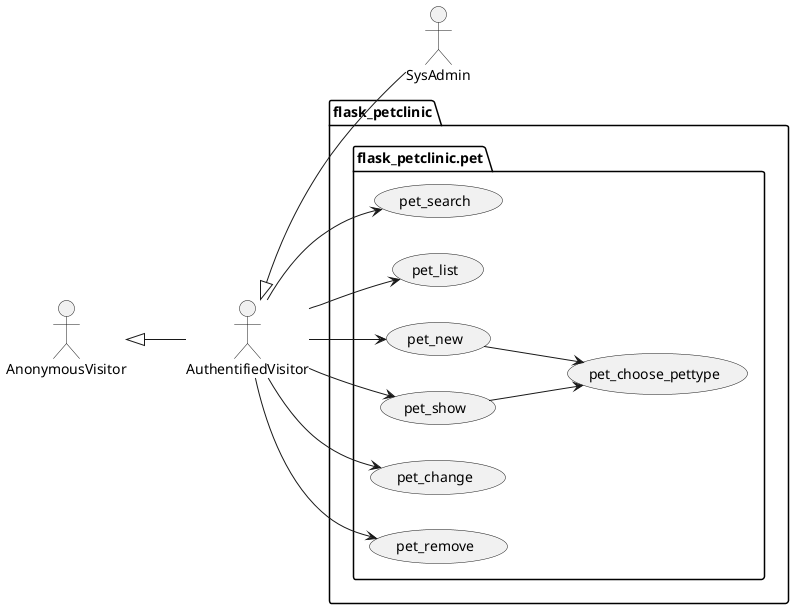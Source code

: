 @startuml
left to right direction

actor AnonymousVisitor as av
actor AuthentifiedVisitor as au
actor SysAdmin as sa

av <|-- au
au <|-- sa

package flask_petclinic {

    package flask_petclinic.pet {
        usecase pet_search as uc5000
        usecase pet_list as uc5001
        usecase pet_new as uc5002
        usecase pet_show as uc5003
        usecase pet_change as uc5004
        usecase pet_remove as uc5005
        usecase pet_choose_pettype as uc5006

        au --> uc5000
        au --> uc5001
        au --> uc5002
        au --> uc5003
        au --> uc5004
        au --> uc5005

        uc5002 --> uc5006
        uc5003 --> uc5006
    }
}
@enduml
